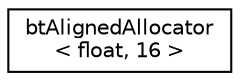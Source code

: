 digraph "Graphical Class Hierarchy"
{
  edge [fontname="Helvetica",fontsize="10",labelfontname="Helvetica",labelfontsize="10"];
  node [fontname="Helvetica",fontsize="10",shape=record];
  rankdir="LR";
  Node1 [label="btAlignedAllocator\l\< float, 16 \>",height=0.2,width=0.4,color="black", fillcolor="white", style="filled",URL="$classbt_aligned_allocator.html"];
}
